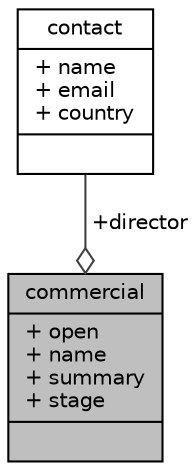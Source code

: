 digraph "commercial"
{
 // LATEX_PDF_SIZE
  edge [fontname="Helvetica",fontsize="10",labelfontname="Helvetica",labelfontsize="10"];
  node [fontname="Helvetica",fontsize="10",shape=record];
  Node1 [label="{commercial\n|+ open\l+ name\l+ summary\l+ stage\l|}",height=0.2,width=0.4,color="black", fillcolor="grey75", style="filled", fontcolor="black",tooltip=" "];
  Node2 -> Node1 [color="grey25",fontsize="10",style="solid",label=" +director" ,arrowhead="odiamond",fontname="Helvetica"];
  Node2 [label="{contact\n|+ name\l+ email\l+ country\l|}",height=0.2,width=0.4,color="black", fillcolor="white", style="filled",URL="$structcontact.html",tooltip=" "];
}

